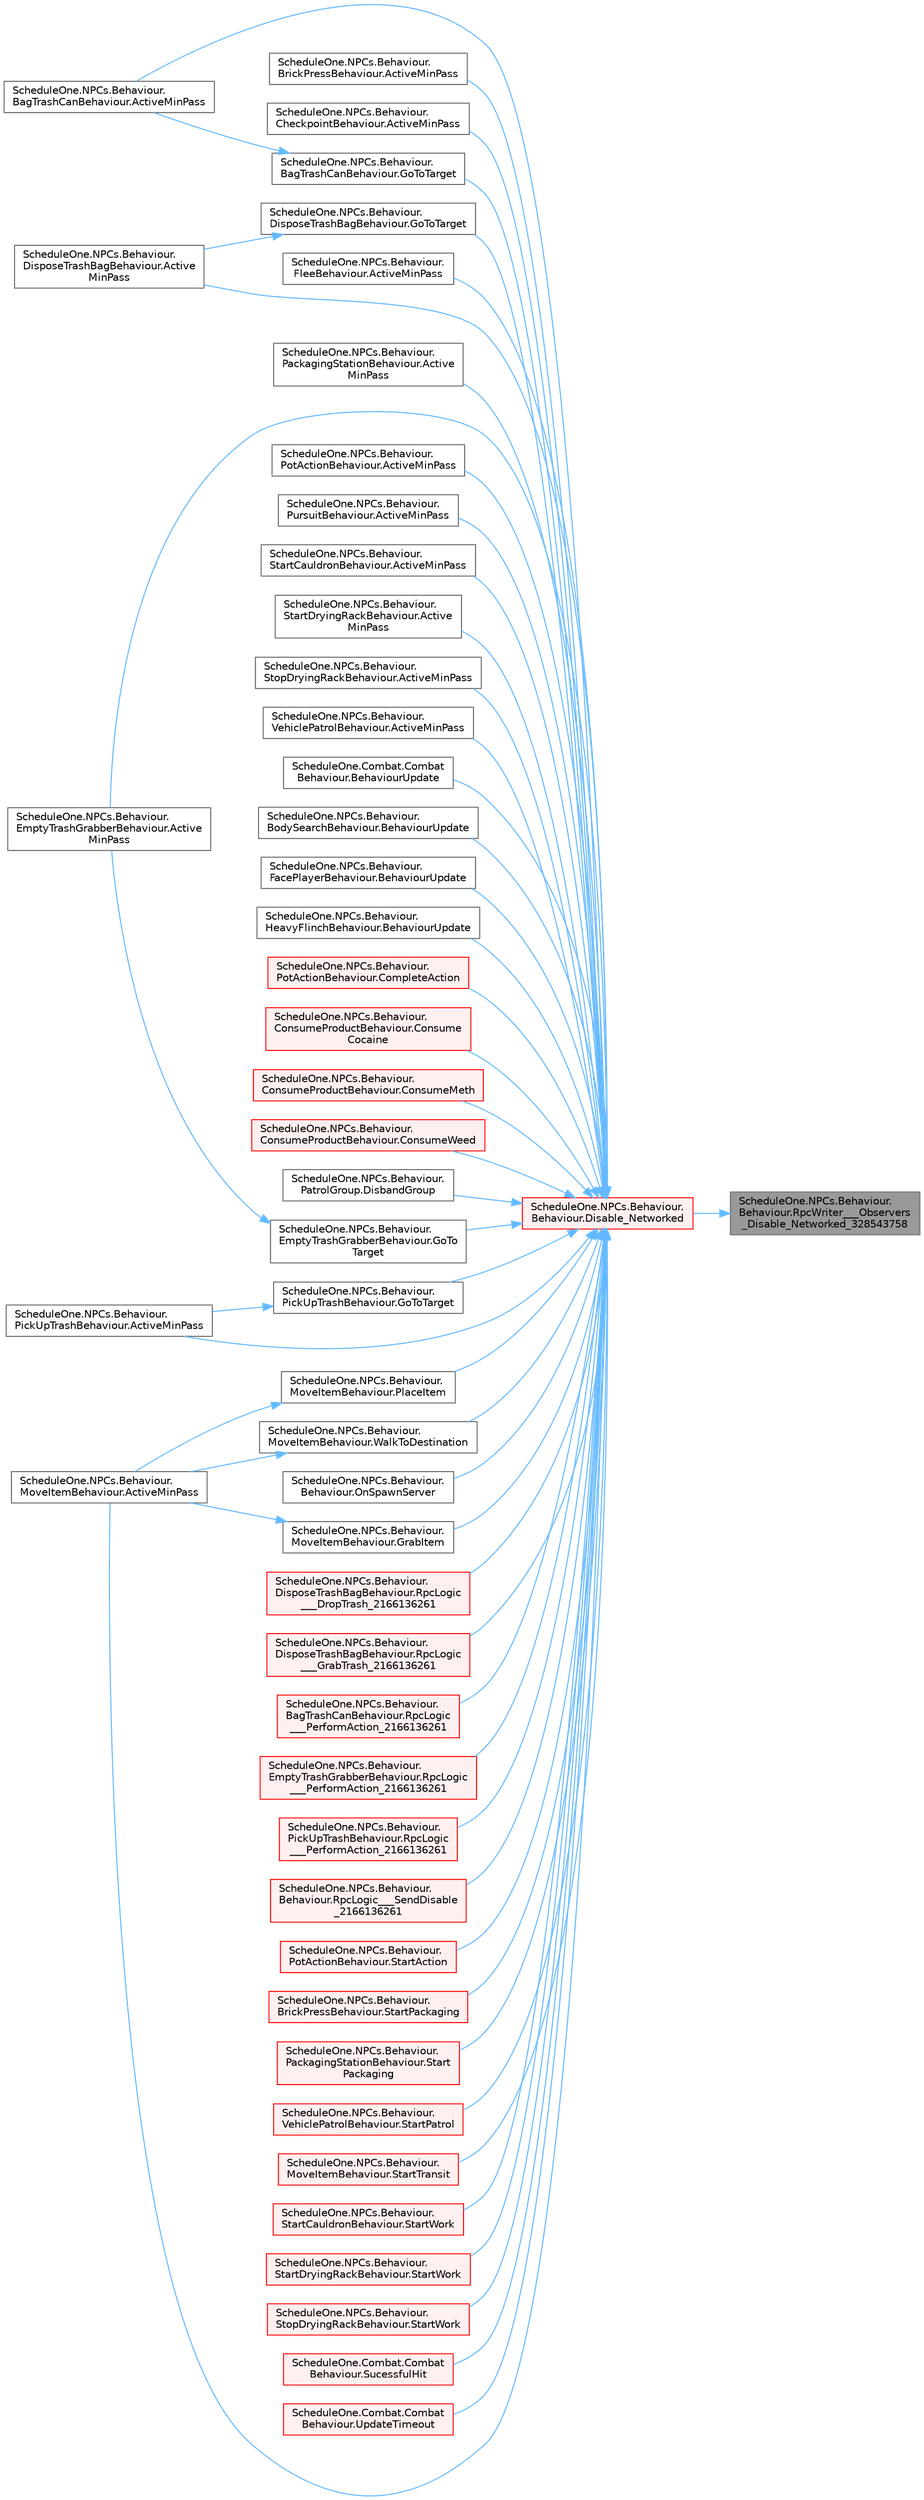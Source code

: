 digraph "ScheduleOne.NPCs.Behaviour.Behaviour.RpcWriter___Observers_Disable_Networked_328543758"
{
 // LATEX_PDF_SIZE
  bgcolor="transparent";
  edge [fontname=Helvetica,fontsize=10,labelfontname=Helvetica,labelfontsize=10];
  node [fontname=Helvetica,fontsize=10,shape=box,height=0.2,width=0.4];
  rankdir="RL";
  Node1 [id="Node000001",label="ScheduleOne.NPCs.Behaviour.\lBehaviour.RpcWriter___Observers\l_Disable_Networked_328543758",height=0.2,width=0.4,color="gray40", fillcolor="grey60", style="filled", fontcolor="black",tooltip=" "];
  Node1 -> Node2 [id="edge1_Node000001_Node000002",dir="back",color="steelblue1",style="solid",tooltip=" "];
  Node2 [id="Node000002",label="ScheduleOne.NPCs.Behaviour.\lBehaviour.Disable_Networked",height=0.2,width=0.4,color="red", fillcolor="#FFF0F0", style="filled",URL="$class_schedule_one_1_1_n_p_cs_1_1_behaviour_1_1_behaviour.html#a030b0748b6a93dd2e25f299afcc79884",tooltip=" "];
  Node2 -> Node3 [id="edge2_Node000002_Node000003",dir="back",color="steelblue1",style="solid",tooltip=" "];
  Node3 [id="Node000003",label="ScheduleOne.NPCs.Behaviour.\lBagTrashCanBehaviour.ActiveMinPass",height=0.2,width=0.4,color="grey40", fillcolor="white", style="filled",URL="$class_schedule_one_1_1_n_p_cs_1_1_behaviour_1_1_bag_trash_can_behaviour.html#ad04a32218f99880ab62b5c48880ef8e1",tooltip=" "];
  Node2 -> Node4 [id="edge3_Node000002_Node000004",dir="back",color="steelblue1",style="solid",tooltip=" "];
  Node4 [id="Node000004",label="ScheduleOne.NPCs.Behaviour.\lBrickPressBehaviour.ActiveMinPass",height=0.2,width=0.4,color="grey40", fillcolor="white", style="filled",URL="$class_schedule_one_1_1_n_p_cs_1_1_behaviour_1_1_brick_press_behaviour.html#a0174c619aa4305e3de354368c3190645",tooltip=" "];
  Node2 -> Node5 [id="edge4_Node000002_Node000005",dir="back",color="steelblue1",style="solid",tooltip=" "];
  Node5 [id="Node000005",label="ScheduleOne.NPCs.Behaviour.\lCheckpointBehaviour.ActiveMinPass",height=0.2,width=0.4,color="grey40", fillcolor="white", style="filled",URL="$class_schedule_one_1_1_n_p_cs_1_1_behaviour_1_1_checkpoint_behaviour.html#ac621c256dee0b9aeff40966f53bc1ac4",tooltip=" "];
  Node2 -> Node6 [id="edge5_Node000002_Node000006",dir="back",color="steelblue1",style="solid",tooltip=" "];
  Node6 [id="Node000006",label="ScheduleOne.NPCs.Behaviour.\lDisposeTrashBagBehaviour.Active\lMinPass",height=0.2,width=0.4,color="grey40", fillcolor="white", style="filled",URL="$class_schedule_one_1_1_n_p_cs_1_1_behaviour_1_1_dispose_trash_bag_behaviour.html#a966375cde74bd3191f8b175e31484d3b",tooltip=" "];
  Node2 -> Node7 [id="edge6_Node000002_Node000007",dir="back",color="steelblue1",style="solid",tooltip=" "];
  Node7 [id="Node000007",label="ScheduleOne.NPCs.Behaviour.\lEmptyTrashGrabberBehaviour.Active\lMinPass",height=0.2,width=0.4,color="grey40", fillcolor="white", style="filled",URL="$class_schedule_one_1_1_n_p_cs_1_1_behaviour_1_1_empty_trash_grabber_behaviour.html#ae1697d58ff3dbdd9776a9a38df360bd7",tooltip=" "];
  Node2 -> Node8 [id="edge7_Node000002_Node000008",dir="back",color="steelblue1",style="solid",tooltip=" "];
  Node8 [id="Node000008",label="ScheduleOne.NPCs.Behaviour.\lFleeBehaviour.ActiveMinPass",height=0.2,width=0.4,color="grey40", fillcolor="white", style="filled",URL="$class_schedule_one_1_1_n_p_cs_1_1_behaviour_1_1_flee_behaviour.html#a87032ab3d9798b080bdc815b745925e2",tooltip=" "];
  Node2 -> Node9 [id="edge8_Node000002_Node000009",dir="back",color="steelblue1",style="solid",tooltip=" "];
  Node9 [id="Node000009",label="ScheduleOne.NPCs.Behaviour.\lMoveItemBehaviour.ActiveMinPass",height=0.2,width=0.4,color="grey40", fillcolor="white", style="filled",URL="$class_schedule_one_1_1_n_p_cs_1_1_behaviour_1_1_move_item_behaviour.html#a34e0070e10046156e6545da3fccdd0d6",tooltip=" "];
  Node2 -> Node10 [id="edge9_Node000002_Node000010",dir="back",color="steelblue1",style="solid",tooltip=" "];
  Node10 [id="Node000010",label="ScheduleOne.NPCs.Behaviour.\lPackagingStationBehaviour.Active\lMinPass",height=0.2,width=0.4,color="grey40", fillcolor="white", style="filled",URL="$class_schedule_one_1_1_n_p_cs_1_1_behaviour_1_1_packaging_station_behaviour.html#aea877c56c70684be1384ccaad39cb54e",tooltip=" "];
  Node2 -> Node11 [id="edge10_Node000002_Node000011",dir="back",color="steelblue1",style="solid",tooltip=" "];
  Node11 [id="Node000011",label="ScheduleOne.NPCs.Behaviour.\lPickUpTrashBehaviour.ActiveMinPass",height=0.2,width=0.4,color="grey40", fillcolor="white", style="filled",URL="$class_schedule_one_1_1_n_p_cs_1_1_behaviour_1_1_pick_up_trash_behaviour.html#ac2cb12adbdc9d83a3eaea3a43e5fc284",tooltip=" "];
  Node2 -> Node12 [id="edge11_Node000002_Node000012",dir="back",color="steelblue1",style="solid",tooltip=" "];
  Node12 [id="Node000012",label="ScheduleOne.NPCs.Behaviour.\lPotActionBehaviour.ActiveMinPass",height=0.2,width=0.4,color="grey40", fillcolor="white", style="filled",URL="$class_schedule_one_1_1_n_p_cs_1_1_behaviour_1_1_pot_action_behaviour.html#ad305494e39fe5139521c284cd8e87fb1",tooltip=" "];
  Node2 -> Node13 [id="edge12_Node000002_Node000013",dir="back",color="steelblue1",style="solid",tooltip=" "];
  Node13 [id="Node000013",label="ScheduleOne.NPCs.Behaviour.\lPursuitBehaviour.ActiveMinPass",height=0.2,width=0.4,color="grey40", fillcolor="white", style="filled",URL="$class_schedule_one_1_1_n_p_cs_1_1_behaviour_1_1_pursuit_behaviour.html#aed41fae40e84c9b3bdc7452ccec7ec61",tooltip=" "];
  Node2 -> Node14 [id="edge13_Node000002_Node000014",dir="back",color="steelblue1",style="solid",tooltip=" "];
  Node14 [id="Node000014",label="ScheduleOne.NPCs.Behaviour.\lStartCauldronBehaviour.ActiveMinPass",height=0.2,width=0.4,color="grey40", fillcolor="white", style="filled",URL="$class_schedule_one_1_1_n_p_cs_1_1_behaviour_1_1_start_cauldron_behaviour.html#ad35d3ea9adf773ca01a1d322ed40c07a",tooltip=" "];
  Node2 -> Node15 [id="edge14_Node000002_Node000015",dir="back",color="steelblue1",style="solid",tooltip=" "];
  Node15 [id="Node000015",label="ScheduleOne.NPCs.Behaviour.\lStartDryingRackBehaviour.Active\lMinPass",height=0.2,width=0.4,color="grey40", fillcolor="white", style="filled",URL="$class_schedule_one_1_1_n_p_cs_1_1_behaviour_1_1_start_drying_rack_behaviour.html#ab441e9125aa3b216c9aaa7f72d4ae75a",tooltip=" "];
  Node2 -> Node16 [id="edge15_Node000002_Node000016",dir="back",color="steelblue1",style="solid",tooltip=" "];
  Node16 [id="Node000016",label="ScheduleOne.NPCs.Behaviour.\lStopDryingRackBehaviour.ActiveMinPass",height=0.2,width=0.4,color="grey40", fillcolor="white", style="filled",URL="$class_schedule_one_1_1_n_p_cs_1_1_behaviour_1_1_stop_drying_rack_behaviour.html#a4ed6989e053befe84d5cc43875101311",tooltip=" "];
  Node2 -> Node17 [id="edge16_Node000002_Node000017",dir="back",color="steelblue1",style="solid",tooltip=" "];
  Node17 [id="Node000017",label="ScheduleOne.NPCs.Behaviour.\lVehiclePatrolBehaviour.ActiveMinPass",height=0.2,width=0.4,color="grey40", fillcolor="white", style="filled",URL="$class_schedule_one_1_1_n_p_cs_1_1_behaviour_1_1_vehicle_patrol_behaviour.html#aca3b122da29437e38b8f4b20a70a15d6",tooltip=" "];
  Node2 -> Node18 [id="edge17_Node000002_Node000018",dir="back",color="steelblue1",style="solid",tooltip=" "];
  Node18 [id="Node000018",label="ScheduleOne.Combat.Combat\lBehaviour.BehaviourUpdate",height=0.2,width=0.4,color="grey40", fillcolor="white", style="filled",URL="$class_schedule_one_1_1_combat_1_1_combat_behaviour.html#ab5ae8565a80f9a2213dbec8204d381ed",tooltip=" "];
  Node2 -> Node19 [id="edge18_Node000002_Node000019",dir="back",color="steelblue1",style="solid",tooltip=" "];
  Node19 [id="Node000019",label="ScheduleOne.NPCs.Behaviour.\lBodySearchBehaviour.BehaviourUpdate",height=0.2,width=0.4,color="grey40", fillcolor="white", style="filled",URL="$class_schedule_one_1_1_n_p_cs_1_1_behaviour_1_1_body_search_behaviour.html#a801a0f52e6e7766e04d2a91aeb8a8621",tooltip=" "];
  Node2 -> Node20 [id="edge19_Node000002_Node000020",dir="back",color="steelblue1",style="solid",tooltip=" "];
  Node20 [id="Node000020",label="ScheduleOne.NPCs.Behaviour.\lFacePlayerBehaviour.BehaviourUpdate",height=0.2,width=0.4,color="grey40", fillcolor="white", style="filled",URL="$class_schedule_one_1_1_n_p_cs_1_1_behaviour_1_1_face_player_behaviour.html#ac772393ffb3ca3fe59e6da1e9e6bf276",tooltip=" "];
  Node2 -> Node21 [id="edge20_Node000002_Node000021",dir="back",color="steelblue1",style="solid",tooltip=" "];
  Node21 [id="Node000021",label="ScheduleOne.NPCs.Behaviour.\lHeavyFlinchBehaviour.BehaviourUpdate",height=0.2,width=0.4,color="grey40", fillcolor="white", style="filled",URL="$class_schedule_one_1_1_n_p_cs_1_1_behaviour_1_1_heavy_flinch_behaviour.html#a5f72cd0c53fcf0073db205bc48abafd6",tooltip=" "];
  Node2 -> Node22 [id="edge21_Node000002_Node000022",dir="back",color="steelblue1",style="solid",tooltip=" "];
  Node22 [id="Node000022",label="ScheduleOne.NPCs.Behaviour.\lPotActionBehaviour.CompleteAction",height=0.2,width=0.4,color="red", fillcolor="#FFF0F0", style="filled",URL="$class_schedule_one_1_1_n_p_cs_1_1_behaviour_1_1_pot_action_behaviour.html#ac1a6d5f4d10a850b953b929096bee4dc",tooltip=" "];
  Node2 -> Node24 [id="edge22_Node000002_Node000024",dir="back",color="steelblue1",style="solid",tooltip=" "];
  Node24 [id="Node000024",label="ScheduleOne.NPCs.Behaviour.\lConsumeProductBehaviour.Consume\lCocaine",height=0.2,width=0.4,color="red", fillcolor="#FFF0F0", style="filled",URL="$class_schedule_one_1_1_n_p_cs_1_1_behaviour_1_1_consume_product_behaviour.html#a2dff4a6bb47e99c2a33f60906774d4d7",tooltip=" "];
  Node2 -> Node28 [id="edge23_Node000002_Node000028",dir="back",color="steelblue1",style="solid",tooltip=" "];
  Node28 [id="Node000028",label="ScheduleOne.NPCs.Behaviour.\lConsumeProductBehaviour.ConsumeMeth",height=0.2,width=0.4,color="red", fillcolor="#FFF0F0", style="filled",URL="$class_schedule_one_1_1_n_p_cs_1_1_behaviour_1_1_consume_product_behaviour.html#a0a35c890039a0dfb63a7c2d31d2b8b42",tooltip=" "];
  Node2 -> Node29 [id="edge24_Node000002_Node000029",dir="back",color="steelblue1",style="solid",tooltip=" "];
  Node29 [id="Node000029",label="ScheduleOne.NPCs.Behaviour.\lConsumeProductBehaviour.ConsumeWeed",height=0.2,width=0.4,color="red", fillcolor="#FFF0F0", style="filled",URL="$class_schedule_one_1_1_n_p_cs_1_1_behaviour_1_1_consume_product_behaviour.html#ac6cd7def495e8829e5107a7abd4f89cb",tooltip=" "];
  Node2 -> Node30 [id="edge25_Node000002_Node000030",dir="back",color="steelblue1",style="solid",tooltip=" "];
  Node30 [id="Node000030",label="ScheduleOne.NPCs.Behaviour.\lPatrolGroup.DisbandGroup",height=0.2,width=0.4,color="grey40", fillcolor="white", style="filled",URL="$class_schedule_one_1_1_n_p_cs_1_1_behaviour_1_1_patrol_group.html#a59a56cf05ba4ab1e0733ae926120e892",tooltip=" "];
  Node2 -> Node31 [id="edge26_Node000002_Node000031",dir="back",color="steelblue1",style="solid",tooltip=" "];
  Node31 [id="Node000031",label="ScheduleOne.NPCs.Behaviour.\lBagTrashCanBehaviour.GoToTarget",height=0.2,width=0.4,color="grey40", fillcolor="white", style="filled",URL="$class_schedule_one_1_1_n_p_cs_1_1_behaviour_1_1_bag_trash_can_behaviour.html#a681cc42cab8ace3a28f23b7145acbc27",tooltip=" "];
  Node31 -> Node3 [id="edge27_Node000031_Node000003",dir="back",color="steelblue1",style="solid",tooltip=" "];
  Node2 -> Node32 [id="edge28_Node000002_Node000032",dir="back",color="steelblue1",style="solid",tooltip=" "];
  Node32 [id="Node000032",label="ScheduleOne.NPCs.Behaviour.\lDisposeTrashBagBehaviour.GoToTarget",height=0.2,width=0.4,color="grey40", fillcolor="white", style="filled",URL="$class_schedule_one_1_1_n_p_cs_1_1_behaviour_1_1_dispose_trash_bag_behaviour.html#a8c74bdc2815449c2de1f90ae3a1324c4",tooltip=" "];
  Node32 -> Node6 [id="edge29_Node000032_Node000006",dir="back",color="steelblue1",style="solid",tooltip=" "];
  Node2 -> Node33 [id="edge30_Node000002_Node000033",dir="back",color="steelblue1",style="solid",tooltip=" "];
  Node33 [id="Node000033",label="ScheduleOne.NPCs.Behaviour.\lEmptyTrashGrabberBehaviour.GoTo\lTarget",height=0.2,width=0.4,color="grey40", fillcolor="white", style="filled",URL="$class_schedule_one_1_1_n_p_cs_1_1_behaviour_1_1_empty_trash_grabber_behaviour.html#a78484b8789878c546a85037c92d3de8e",tooltip=" "];
  Node33 -> Node7 [id="edge31_Node000033_Node000007",dir="back",color="steelblue1",style="solid",tooltip=" "];
  Node2 -> Node34 [id="edge32_Node000002_Node000034",dir="back",color="steelblue1",style="solid",tooltip=" "];
  Node34 [id="Node000034",label="ScheduleOne.NPCs.Behaviour.\lPickUpTrashBehaviour.GoToTarget",height=0.2,width=0.4,color="grey40", fillcolor="white", style="filled",URL="$class_schedule_one_1_1_n_p_cs_1_1_behaviour_1_1_pick_up_trash_behaviour.html#a3044396bb923368bf2116697d82a6217",tooltip=" "];
  Node34 -> Node11 [id="edge33_Node000034_Node000011",dir="back",color="steelblue1",style="solid",tooltip=" "];
  Node2 -> Node35 [id="edge34_Node000002_Node000035",dir="back",color="steelblue1",style="solid",tooltip=" "];
  Node35 [id="Node000035",label="ScheduleOne.NPCs.Behaviour.\lMoveItemBehaviour.GrabItem",height=0.2,width=0.4,color="grey40", fillcolor="white", style="filled",URL="$class_schedule_one_1_1_n_p_cs_1_1_behaviour_1_1_move_item_behaviour.html#ae160dfb1c9394201f7b3ad00860e4052",tooltip=" "];
  Node35 -> Node9 [id="edge35_Node000035_Node000009",dir="back",color="steelblue1",style="solid",tooltip=" "];
  Node2 -> Node36 [id="edge36_Node000002_Node000036",dir="back",color="steelblue1",style="solid",tooltip=" "];
  Node36 [id="Node000036",label="ScheduleOne.NPCs.Behaviour.\lBehaviour.OnSpawnServer",height=0.2,width=0.4,color="grey40", fillcolor="white", style="filled",URL="$class_schedule_one_1_1_n_p_cs_1_1_behaviour_1_1_behaviour.html#aa4e780e50fb4c67615bebc4e58ed52c3",tooltip=" "];
  Node2 -> Node37 [id="edge37_Node000002_Node000037",dir="back",color="steelblue1",style="solid",tooltip=" "];
  Node37 [id="Node000037",label="ScheduleOne.NPCs.Behaviour.\lMoveItemBehaviour.PlaceItem",height=0.2,width=0.4,color="grey40", fillcolor="white", style="filled",URL="$class_schedule_one_1_1_n_p_cs_1_1_behaviour_1_1_move_item_behaviour.html#a636fd1d904950b20315be8cb4371ec46",tooltip=" "];
  Node37 -> Node9 [id="edge38_Node000037_Node000009",dir="back",color="steelblue1",style="solid",tooltip=" "];
  Node2 -> Node38 [id="edge39_Node000002_Node000038",dir="back",color="steelblue1",style="solid",tooltip=" "];
  Node38 [id="Node000038",label="ScheduleOne.NPCs.Behaviour.\lDisposeTrashBagBehaviour.RpcLogic\l___DropTrash_2166136261",height=0.2,width=0.4,color="red", fillcolor="#FFF0F0", style="filled",URL="$class_schedule_one_1_1_n_p_cs_1_1_behaviour_1_1_dispose_trash_bag_behaviour.html#aa475af2c8a3fc79734c89d22eb39011f",tooltip=" "];
  Node2 -> Node44 [id="edge40_Node000002_Node000044",dir="back",color="steelblue1",style="solid",tooltip=" "];
  Node44 [id="Node000044",label="ScheduleOne.NPCs.Behaviour.\lDisposeTrashBagBehaviour.RpcLogic\l___GrabTrash_2166136261",height=0.2,width=0.4,color="red", fillcolor="#FFF0F0", style="filled",URL="$class_schedule_one_1_1_n_p_cs_1_1_behaviour_1_1_dispose_trash_bag_behaviour.html#aff4958b8282a45323df220fb5070d21f",tooltip=" "];
  Node2 -> Node47 [id="edge41_Node000002_Node000047",dir="back",color="steelblue1",style="solid",tooltip=" "];
  Node47 [id="Node000047",label="ScheduleOne.NPCs.Behaviour.\lBagTrashCanBehaviour.RpcLogic\l___PerformAction_2166136261",height=0.2,width=0.4,color="red", fillcolor="#FFF0F0", style="filled",URL="$class_schedule_one_1_1_n_p_cs_1_1_behaviour_1_1_bag_trash_can_behaviour.html#aded21b669b34100054fbd7f72acdf9ac",tooltip=" "];
  Node2 -> Node53 [id="edge42_Node000002_Node000053",dir="back",color="steelblue1",style="solid",tooltip=" "];
  Node53 [id="Node000053",label="ScheduleOne.NPCs.Behaviour.\lEmptyTrashGrabberBehaviour.RpcLogic\l___PerformAction_2166136261",height=0.2,width=0.4,color="red", fillcolor="#FFF0F0", style="filled",URL="$class_schedule_one_1_1_n_p_cs_1_1_behaviour_1_1_empty_trash_grabber_behaviour.html#a6d3490d1de44f2c9680dde68375ee807",tooltip=" "];
  Node2 -> Node59 [id="edge43_Node000002_Node000059",dir="back",color="steelblue1",style="solid",tooltip=" "];
  Node59 [id="Node000059",label="ScheduleOne.NPCs.Behaviour.\lPickUpTrashBehaviour.RpcLogic\l___PerformAction_2166136261",height=0.2,width=0.4,color="red", fillcolor="#FFF0F0", style="filled",URL="$class_schedule_one_1_1_n_p_cs_1_1_behaviour_1_1_pick_up_trash_behaviour.html#ab79425042e1bfdf406ff41563339735e",tooltip=" "];
  Node2 -> Node65 [id="edge44_Node000002_Node000065",dir="back",color="steelblue1",style="solid",tooltip=" "];
  Node65 [id="Node000065",label="ScheduleOne.NPCs.Behaviour.\lBehaviour.RpcLogic___SendDisable\l_2166136261",height=0.2,width=0.4,color="red", fillcolor="#FFF0F0", style="filled",URL="$class_schedule_one_1_1_n_p_cs_1_1_behaviour_1_1_behaviour.html#a9ef9e6397d996ac7ca7a336cb1f46edc",tooltip=" "];
  Node2 -> Node78 [id="edge45_Node000002_Node000078",dir="back",color="steelblue1",style="solid",tooltip=" "];
  Node78 [id="Node000078",label="ScheduleOne.NPCs.Behaviour.\lPotActionBehaviour.StartAction",height=0.2,width=0.4,color="red", fillcolor="#FFF0F0", style="filled",URL="$class_schedule_one_1_1_n_p_cs_1_1_behaviour_1_1_pot_action_behaviour.html#a48e99ae4937d1ae3ba503dc0db7f13e0",tooltip=" "];
  Node2 -> Node81 [id="edge46_Node000002_Node000081",dir="back",color="steelblue1",style="solid",tooltip=" "];
  Node81 [id="Node000081",label="ScheduleOne.NPCs.Behaviour.\lBrickPressBehaviour.StartPackaging",height=0.2,width=0.4,color="red", fillcolor="#FFF0F0", style="filled",URL="$class_schedule_one_1_1_n_p_cs_1_1_behaviour_1_1_brick_press_behaviour.html#a40def5ed7dfe6a22da8be494840dd649",tooltip=" "];
  Node2 -> Node84 [id="edge47_Node000002_Node000084",dir="back",color="steelblue1",style="solid",tooltip=" "];
  Node84 [id="Node000084",label="ScheduleOne.NPCs.Behaviour.\lPackagingStationBehaviour.Start\lPackaging",height=0.2,width=0.4,color="red", fillcolor="#FFF0F0", style="filled",URL="$class_schedule_one_1_1_n_p_cs_1_1_behaviour_1_1_packaging_station_behaviour.html#ae4be277d48e8878aa476f27b390c98b7",tooltip=" "];
  Node2 -> Node87 [id="edge48_Node000002_Node000087",dir="back",color="steelblue1",style="solid",tooltip=" "];
  Node87 [id="Node000087",label="ScheduleOne.NPCs.Behaviour.\lVehiclePatrolBehaviour.StartPatrol",height=0.2,width=0.4,color="red", fillcolor="#FFF0F0", style="filled",URL="$class_schedule_one_1_1_n_p_cs_1_1_behaviour_1_1_vehicle_patrol_behaviour.html#a38bb739746e4085c9264664a4692c15b",tooltip=" "];
  Node2 -> Node90 [id="edge49_Node000002_Node000090",dir="back",color="steelblue1",style="solid",tooltip=" "];
  Node90 [id="Node000090",label="ScheduleOne.NPCs.Behaviour.\lMoveItemBehaviour.StartTransit",height=0.2,width=0.4,color="red", fillcolor="#FFF0F0", style="filled",URL="$class_schedule_one_1_1_n_p_cs_1_1_behaviour_1_1_move_item_behaviour.html#af0c12396ff91ebb4f5ccedeb6204fb60",tooltip=" "];
  Node2 -> Node94 [id="edge50_Node000002_Node000094",dir="back",color="steelblue1",style="solid",tooltip=" "];
  Node94 [id="Node000094",label="ScheduleOne.NPCs.Behaviour.\lStartCauldronBehaviour.StartWork",height=0.2,width=0.4,color="red", fillcolor="#FFF0F0", style="filled",URL="$class_schedule_one_1_1_n_p_cs_1_1_behaviour_1_1_start_cauldron_behaviour.html#a8a0e05149e2fee933d9e9aef89fe4472",tooltip=" "];
  Node2 -> Node97 [id="edge51_Node000002_Node000097",dir="back",color="steelblue1",style="solid",tooltip=" "];
  Node97 [id="Node000097",label="ScheduleOne.NPCs.Behaviour.\lStartDryingRackBehaviour.StartWork",height=0.2,width=0.4,color="red", fillcolor="#FFF0F0", style="filled",URL="$class_schedule_one_1_1_n_p_cs_1_1_behaviour_1_1_start_drying_rack_behaviour.html#a42818f07912ce388ead88a9aa95e5478",tooltip=" "];
  Node2 -> Node100 [id="edge52_Node000002_Node000100",dir="back",color="steelblue1",style="solid",tooltip=" "];
  Node100 [id="Node000100",label="ScheduleOne.NPCs.Behaviour.\lStopDryingRackBehaviour.StartWork",height=0.2,width=0.4,color="red", fillcolor="#FFF0F0", style="filled",URL="$class_schedule_one_1_1_n_p_cs_1_1_behaviour_1_1_stop_drying_rack_behaviour.html#a7254ba86e9eb602da7057dad0de00ac7",tooltip=" "];
  Node2 -> Node103 [id="edge53_Node000002_Node000103",dir="back",color="steelblue1",style="solid",tooltip=" "];
  Node103 [id="Node000103",label="ScheduleOne.Combat.Combat\lBehaviour.SucessfulHit",height=0.2,width=0.4,color="red", fillcolor="#FFF0F0", style="filled",URL="$class_schedule_one_1_1_combat_1_1_combat_behaviour.html#a623e2c4b0daf2bbb3716346b194893ad",tooltip=" "];
  Node2 -> Node120 [id="edge54_Node000002_Node000120",dir="back",color="steelblue1",style="solid",tooltip=" "];
  Node120 [id="Node000120",label="ScheduleOne.Combat.Combat\lBehaviour.UpdateTimeout",height=0.2,width=0.4,color="red", fillcolor="#FFF0F0", style="filled",URL="$class_schedule_one_1_1_combat_1_1_combat_behaviour.html#a52dd89847f7b882d330691147486de89",tooltip=" "];
  Node2 -> Node122 [id="edge55_Node000002_Node000122",dir="back",color="steelblue1",style="solid",tooltip=" "];
  Node122 [id="Node000122",label="ScheduleOne.NPCs.Behaviour.\lMoveItemBehaviour.WalkToDestination",height=0.2,width=0.4,color="grey40", fillcolor="white", style="filled",URL="$class_schedule_one_1_1_n_p_cs_1_1_behaviour_1_1_move_item_behaviour.html#a844e81b8e995701cfeb3d7c14d81d39e",tooltip=" "];
  Node122 -> Node9 [id="edge56_Node000122_Node000009",dir="back",color="steelblue1",style="solid",tooltip=" "];
}

